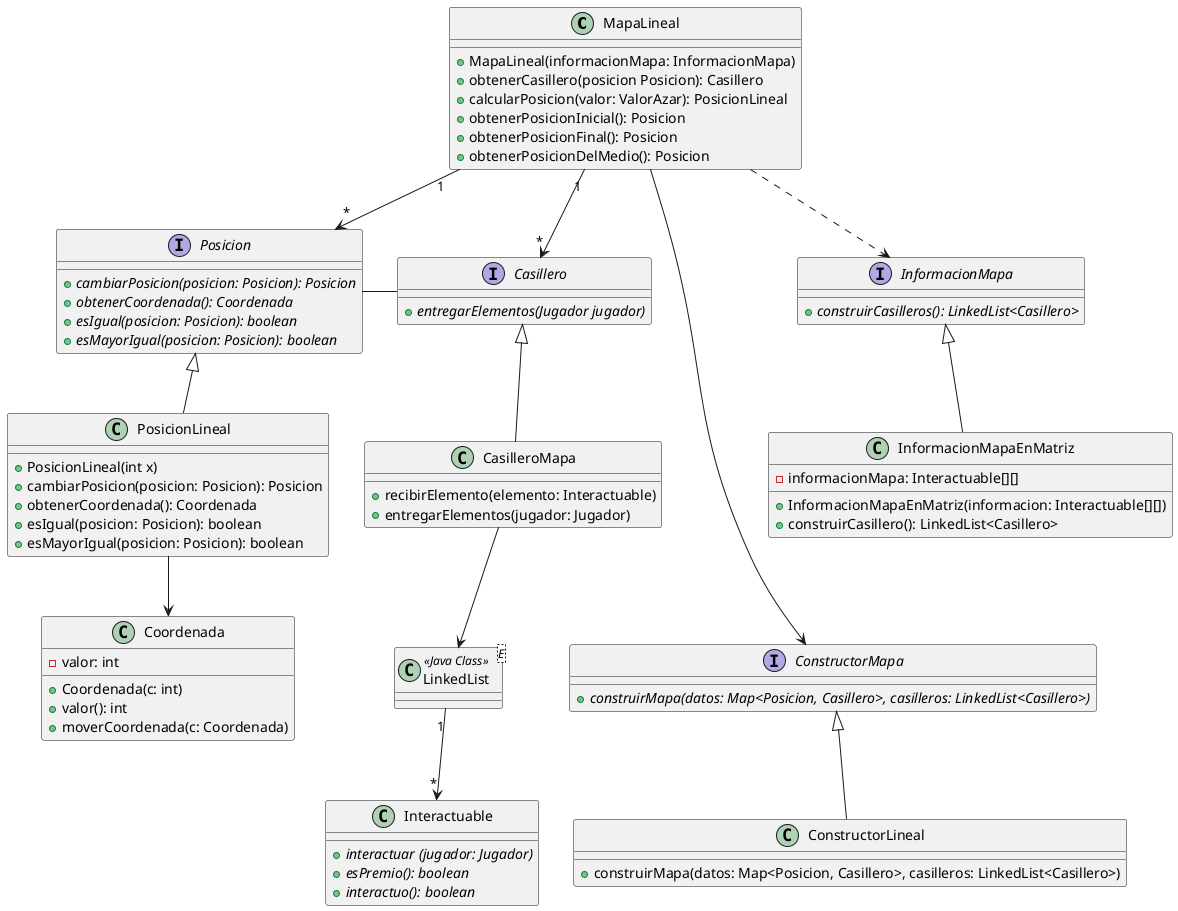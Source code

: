 @startuml MapaLineal

class MapaLineal{
    +MapaLineal(informacionMapa: InformacionMapa)
    +obtenerCasillero(posicion Posicion): Casillero
    +calcularPosicion(valor: ValorAzar): PosicionLineal
    +obtenerPosicionInicial(): Posicion
    +obtenerPosicionFinal(): Posicion
    +obtenerPosicionDelMedio(): Posicion
}


interface Posicion{
    +{abstract}cambiarPosicion(posicion: Posicion): Posicion
    +{abstract}obtenerCoordenada(): Coordenada
    +{abstract}esIgual(posicion: Posicion): boolean
    +{abstract}esMayorIgual(posicion: Posicion): boolean
}

class PosicionLineal{
    +PosicionLineal(int x)
    +cambiarPosicion(posicion: Posicion): Posicion
    +obtenerCoordenada(): Coordenada
    +esIgual(posicion: Posicion): boolean
    +esMayorIgual(posicion: Posicion): boolean
}

class Coordenada{
    -valor: int
    +Coordenada(c: int)
    +valor(): int
    +moverCoordenada(c: Coordenada)
}


interface Casillero{
    +{abstract}entregarElementos(Jugador jugador)
}

class CasilleroMapa{
    +recibirElemento(elemento: Interactuable)
    +entregarElementos(jugador: Jugador)
}

class LinkedList<E> <<Java Class>>{
}

class Interactuable{
    +{abstract}interactuar (jugador: Jugador)
    +{abstract}esPremio(): boolean
    +{abstract}interactuo(): boolean
}


interface ConstructorMapa{
    +{abstract}construirMapa(datos: Map<Posicion, Casillero>, casilleros: LinkedList<Casillero>)
}

class ConstructorLineal{
    +construirMapa(datos: Map<Posicion, Casillero>, casilleros: LinkedList<Casillero>)
}


interface InformacionMapa{
    +{abstract}construirCasilleros(): LinkedList<Casillero>
}

class InformacionMapaEnMatriz{
    -informacionMapa: Interactuable[][]
    +InformacionMapaEnMatriz(informacion: Interactuable[][])
    +construirCasillero(): LinkedList<Casillero>
}



MapaLineal " 1" --> "*" Posicion
MapaLineal "1" --> "*" Casillero
MapaLineal ----> ConstructorMapa

Posicion - Casillero

MapaLineal ..> InformacionMapa

Posicion <|-- PosicionLineal

Casillero <|-- CasilleroMapa

ConstructorMapa <|-- ConstructorLineal

InformacionMapa <|-- InformacionMapaEnMatriz

PosicionLineal --> Coordenada

CasilleroMapa --> LinkedList
LinkedList "1" --> "*" Interactuable


@enduml